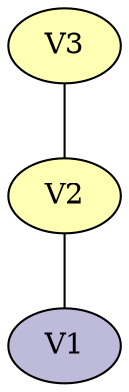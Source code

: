 graph colored {
node [style=filled colorscheme="set312"];
V2--V1;
V3--V2;
V1[fillcolor="1"];
V1[fillcolor="3"];
V2[fillcolor="1"];
V2[fillcolor="2"];
V3[fillcolor="1"];
V3[fillcolor="2"];
}